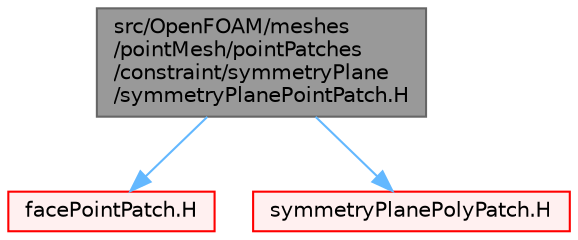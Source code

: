 digraph "src/OpenFOAM/meshes/pointMesh/pointPatches/constraint/symmetryPlane/symmetryPlanePointPatch.H"
{
 // LATEX_PDF_SIZE
  bgcolor="transparent";
  edge [fontname=Helvetica,fontsize=10,labelfontname=Helvetica,labelfontsize=10];
  node [fontname=Helvetica,fontsize=10,shape=box,height=0.2,width=0.4];
  Node1 [id="Node000001",label="src/OpenFOAM/meshes\l/pointMesh/pointPatches\l/constraint/symmetryPlane\l/symmetryPlanePointPatch.H",height=0.2,width=0.4,color="gray40", fillcolor="grey60", style="filled", fontcolor="black",tooltip=" "];
  Node1 -> Node2 [id="edge1_Node000001_Node000002",color="steelblue1",style="solid",tooltip=" "];
  Node2 [id="Node000002",label="facePointPatch.H",height=0.2,width=0.4,color="red", fillcolor="#FFF0F0", style="filled",URL="$facePointPatch_8H.html",tooltip=" "];
  Node1 -> Node232 [id="edge2_Node000001_Node000232",color="steelblue1",style="solid",tooltip=" "];
  Node232 [id="Node000232",label="symmetryPlanePolyPatch.H",height=0.2,width=0.4,color="red", fillcolor="#FFF0F0", style="filled",URL="$symmetryPlanePolyPatch_8H.html",tooltip=" "];
}
